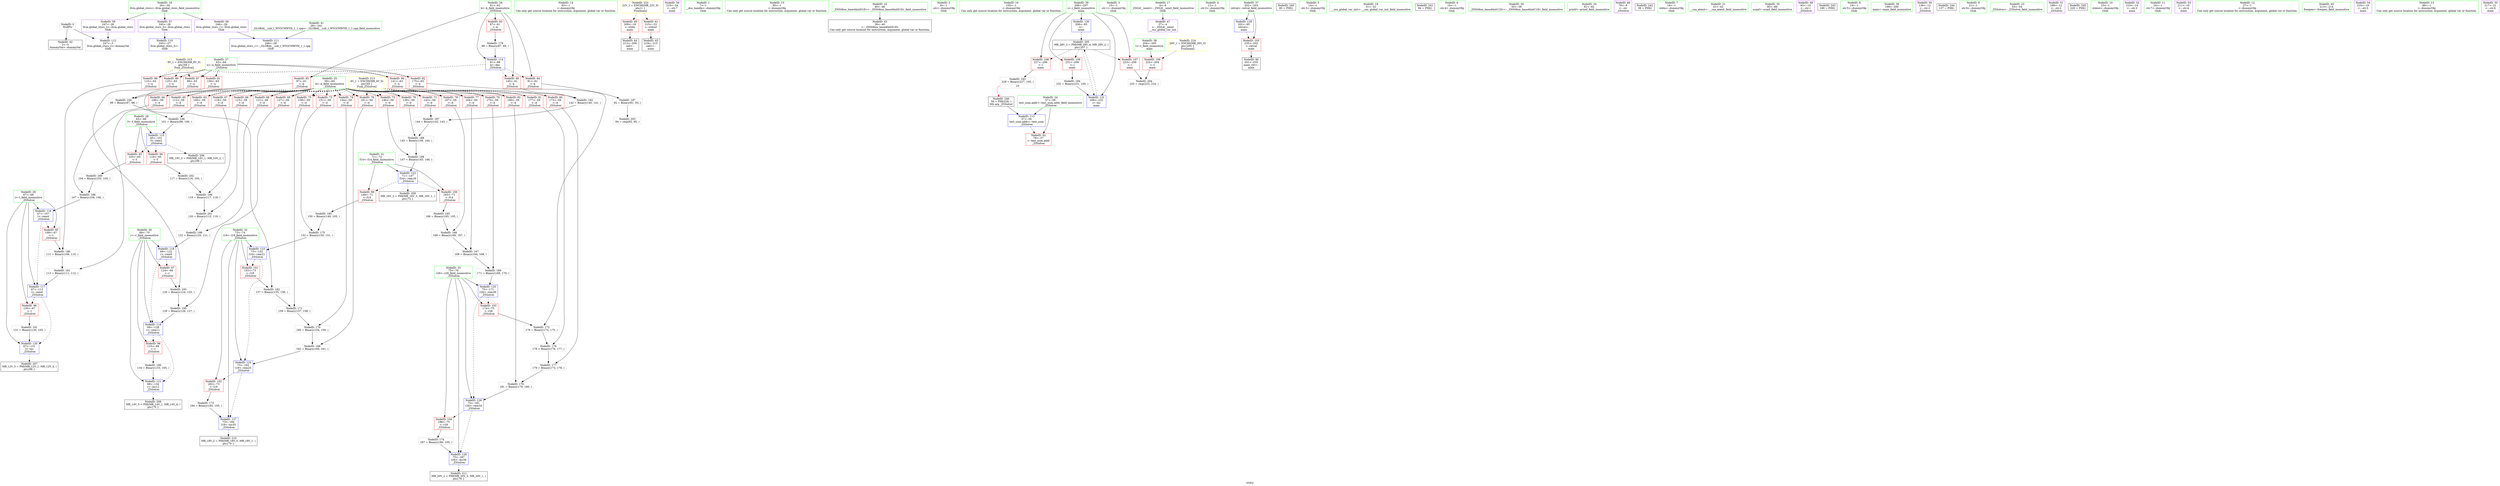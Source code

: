 digraph "SVFG" {
	label="SVFG";

	Node0x5652c8830f20 [shape=record,color=grey,label="{NodeID: 0\nNullPtr}"];
	Node0x5652c8830f20 -> Node0x5652c884b1c0[style=solid];
	Node0x5652c8830f20 -> Node0x5652c884c460[style=solid];
	Node0x5652c88550c0 [shape=record,color=grey,label="{NodeID: 180\n111 = Binary(109, 110, )\n}"];
	Node0x5652c88550c0 -> Node0x5652c8855240[style=solid];
	Node0x5652c884b7d0 [shape=record,color=red,label="{NodeID: 97\n124\<--69\n\<--r\n_Z5Solvei\n}"];
	Node0x5652c884b7d0 -> Node0x5652c884f0f0[style=solid];
	Node0x5652c8847be0 [shape=record,color=green,label="{NodeID: 14\n93\<--1\n\<--dummyObj\nCan only get source location for instruction, argument, global var or function.}"];
	Node0x5652c884f270 [shape=record,color=grey,label="{NodeID: 194\n99 = Binary(97, 98, )\n}"];
	Node0x5652c884f270 -> Node0x5652c884f570[style=solid];
	Node0x5652c884c360 [shape=record,color=blue,label="{NodeID: 111\n246\<--28\nllvm.global_ctors_1\<--_GLOBAL__sub_I_WYOCMWYH_1_1.cpp\nGlob }"];
	Node0x5652c884a570 [shape=record,color=green,label="{NodeID: 28\n65\<--66\nf\<--f_field_insensitive\n_Z5Solvei\n}"];
	Node0x5652c884a570 -> Node0x5652c884ec40[style=solid];
	Node0x5652c884a570 -> Node0x5652c884ed10[style=solid];
	Node0x5652c884a570 -> Node0x5652c8850ed0[style=solid];
	Node0x5652c8860790 [shape=record,color=black,label="{NodeID: 208\nMR_14V_5 = PHI(MR_14V_1, MR_14V_4, )\npts\{70 \}\n}"];
	Node0x5652c88516f0 [shape=record,color=blue,label="{NodeID: 125\n75\<--171\nr26\<--rem30\n_Z5Solvei\n}"];
	Node0x5652c88516f0 -> Node0x5652c884bcb0[style=dashed];
	Node0x5652c88516f0 -> Node0x5652c88517c0[style=dashed];
	Node0x5652c884b1c0 [shape=record,color=black,label="{NodeID: 42\n2\<--3\ndummyVal\<--dummyVal\n}"];
	Node0x5652c8862e90 [shape=record,color=yellow,style=double,label="{NodeID: 222\n22V_1 = ENCHI(MR_22V_0)\npts\{1 \}\nFun[main]}"];
	Node0x5652c8862e90 -> Node0x5652c884d170[style=dashed];
	Node0x5652c8862e90 -> Node0x5652c884d240[style=dashed];
	Node0x5652c884cda0 [shape=record,color=purple,label="{NodeID: 56\n219\<--24\n\<--.str.7\nmain\n}"];
	Node0x5652c884d990 [shape=record,color=red,label="{NodeID: 70\n139\<--59\n\<--d\n_Z5Solvei\n}"];
	Node0x5652c884d990 -> Node0x5652c8855cc0[style=solid];
	Node0x5652c8853d40 [shape=record,color=grey,label="{NodeID: 167\n169 = Binary(164, 168, )\n}"];
	Node0x5652c8853d40 -> Node0x5652c8854040[style=solid];
	Node0x5652c884e4f0 [shape=record,color=red,label="{NodeID: 84\n91\<--61\n\<--k\n_Z5Solvei\n}"];
	Node0x5652c884e4f0 -> Node0x5652c884f6f0[style=solid];
	Node0x5652c8830e30 [shape=record,color=green,label="{NodeID: 1\n7\<--1\n__dso_handle\<--dummyObj\nGlob }"];
	Node0x5652c8855240 [shape=record,color=grey,label="{NodeID: 181\n113 = Binary(111, 112, )\n}"];
	Node0x5652c8855240 -> Node0x5652c8851070[style=solid];
	Node0x5652c884b8a0 [shape=record,color=red,label="{NodeID: 98\n133\<--69\n\<--r\n_Z5Solvei\n}"];
	Node0x5652c884b8a0 -> Node0x5652c8855fc0[style=solid];
	Node0x5652c8849a10 [shape=record,color=green,label="{NodeID: 15\n95\<--1\n\<--dummyObj\nCan only get source location for instruction, argument, global var or function.}"];
	Node0x5652c884f3f0 [shape=record,color=grey,label="{NodeID: 195\n128 = Binary(126, 127, )\n}"];
	Node0x5652c884f3f0 -> Node0x5652c8851210[style=solid];
	Node0x5652c884c460 [shape=record,color=blue, style = dotted,label="{NodeID: 112\n247\<--3\nllvm.global_ctors_2\<--dummyVal\nGlob }"];
	Node0x5652c884a640 [shape=record,color=green,label="{NodeID: 29\n67\<--68\nl\<--l_field_insensitive\n_Z5Solvei\n}"];
	Node0x5652c884a640 -> Node0x5652c884ede0[style=solid];
	Node0x5652c884a640 -> Node0x5652c884b700[style=solid];
	Node0x5652c884a640 -> Node0x5652c8850fa0[style=solid];
	Node0x5652c884a640 -> Node0x5652c8851070[style=solid];
	Node0x5652c884a640 -> Node0x5652c88512e0[style=solid];
	Node0x5652c8860c90 [shape=record,color=black,label="{NodeID: 209\nMR_16V_2 = PHI(MR_16V_3, MR_16V_1, )\npts\{72 \}\n}"];
	Node0x5652c88517c0 [shape=record,color=blue,label="{NodeID: 126\n75\<--181\nr26\<--rem34\n_Z5Solvei\n}"];
	Node0x5652c88517c0 -> Node0x5652c884bd80[style=dashed];
	Node0x5652c88517c0 -> Node0x5652c8851960[style=dashed];
	Node0x5652c884b2c0 [shape=record,color=black,label="{NodeID: 43\n39\<--40\n\<--_ZNSt8ios_base4InitD1Ev\nCan only get source location for instruction, argument, global var or function.}"];
	Node0x5652c884ce70 [shape=record,color=purple,label="{NodeID: 57\n245\<--26\nllvm.global_ctors_0\<--llvm.global_ctors\nGlob }"];
	Node0x5652c884ce70 -> Node0x5652c884c260[style=solid];
	Node0x5652c884da60 [shape=record,color=red,label="{NodeID: 71\n143\<--59\n\<--d\n_Z5Solvei\n}"];
	Node0x5652c884da60 -> Node0x5652c8855b40[style=solid];
	Node0x5652c8853ec0 [shape=record,color=grey,label="{NodeID: 168\n162 = Binary(160, 161, )\n}"];
	Node0x5652c8853ec0 -> Node0x5652c8851620[style=solid];
	Node0x5652c884e5c0 [shape=record,color=red,label="{NodeID: 85\n97\<--61\n\<--k\n_Z5Solvei\n}"];
	Node0x5652c884e5c0 -> Node0x5652c884f270[style=solid];
	Node0x5652c883f8c0 [shape=record,color=green,label="{NodeID: 2\n8\<--1\n.str\<--dummyObj\nGlob }"];
	Node0x5652c88553c0 [shape=record,color=grey,label="{NodeID: 182\n157 = Binary(155, 156, )\n}"];
	Node0x5652c88553c0 -> Node0x5652c8854340[style=solid];
	Node0x5652c884b970 [shape=record,color=red,label="{NodeID: 99\n149\<--71\n\<--f14\n_Z5Solvei\n}"];
	Node0x5652c884b970 -> Node0x5652c8855840[style=solid];
	Node0x5652c8849aa0 [shape=record,color=green,label="{NodeID: 16\n105\<--1\n\<--dummyObj\nCan only get source location for instruction, argument, global var or function.}"];
	Node0x5652c884f570 [shape=record,color=grey,label="{NodeID: 196\n101 = Binary(99, 100, )\n}"];
	Node0x5652c884f570 -> Node0x5652c8850ed0[style=solid];
	Node0x5652c884c560 [shape=record,color=blue,label="{NodeID: 113\n57\<--56\ntest_num.addr\<--test_num\n_Z5Solvei\n}"];
	Node0x5652c884c560 -> Node0x5652c884d310[style=dashed];
	Node0x5652c884a710 [shape=record,color=green,label="{NodeID: 30\n69\<--70\nr\<--r_field_insensitive\n_Z5Solvei\n}"];
	Node0x5652c884a710 -> Node0x5652c884b7d0[style=solid];
	Node0x5652c884a710 -> Node0x5652c884b8a0[style=solid];
	Node0x5652c884a710 -> Node0x5652c8851140[style=solid];
	Node0x5652c884a710 -> Node0x5652c8851210[style=solid];
	Node0x5652c884a710 -> Node0x5652c88513b0[style=solid];
	Node0x5652c8861190 [shape=record,color=black,label="{NodeID: 210\nMR_18V_2 = PHI(MR_18V_5, MR_18V_1, )\npts\{74 \}\n}"];
	Node0x5652c8851890 [shape=record,color=blue,label="{NodeID: 127\n73\<--184\nl19\<--inc35\n_Z5Solvei\n}"];
	Node0x5652c8851890 -> Node0x5652c8861190[style=dashed];
	Node0x5652c884b3c0 [shape=record,color=black,label="{NodeID: 44\n212\<--209\ncall\<--\nmain\n}"];
	Node0x5652c8863080 [shape=record,color=yellow,style=double,label="{NodeID: 224\n26V_1 = ENCHI(MR_26V_0)\npts\{205 \}\nFun[main]}"];
	Node0x5652c8863080 -> Node0x5652c884bf20[style=dashed];
	Node0x5652c884cf70 [shape=record,color=purple,label="{NodeID: 58\n246\<--26\nllvm.global_ctors_1\<--llvm.global_ctors\nGlob }"];
	Node0x5652c884cf70 -> Node0x5652c884c360[style=solid];
	Node0x5652c884db30 [shape=record,color=red,label="{NodeID: 72\n146\<--59\n\<--d\n_Z5Solvei\n}"];
	Node0x5652c884db30 -> Node0x5652c8855e40[style=solid];
	Node0x5652c8854040 [shape=record,color=grey,label="{NodeID: 169\n171 = Binary(169, 170, )\n}"];
	Node0x5652c8854040 -> Node0x5652c88516f0[style=solid];
	Node0x5652c884e690 [shape=record,color=red,label="{NodeID: 86\n140\<--61\n\<--k\n_Z5Solvei\n}"];
	Node0x5652c884e690 -> Node0x5652c884ef70[style=solid];
	Node0x5652c883f950 [shape=record,color=green,label="{NodeID: 3\n10\<--1\n.str.1\<--dummyObj\nGlob }"];
	Node0x5652c8855540 [shape=record,color=grey,label="{NodeID: 183\n228 = Binary(227, 105, )\n|{<s0>10}}"];
	Node0x5652c8855540:s0 -> Node0x5652c886ce30[style=solid,color=red];
	Node0x5652c884ba40 [shape=record,color=red,label="{NodeID: 100\n165\<--71\n\<--f14\n_Z5Solvei\n}"];
	Node0x5652c884ba40 -> Node0x5652c8853a40[style=solid];
	Node0x5652c8849b30 [shape=record,color=green,label="{NodeID: 17\n4\<--6\n_ZStL8__ioinit\<--_ZStL8__ioinit_field_insensitive\nGlob }"];
	Node0x5652c8849b30 -> Node0x5652c884b630[style=solid];
	Node0x5652c884f6f0 [shape=record,color=grey,label="{NodeID: 197\n92 = Binary(91, 93, )\n}"];
	Node0x5652c884f6f0 -> Node0x5652c8858350[style=solid];
	Node0x5652c884c630 [shape=record,color=blue,label="{NodeID: 114\n61\<--88\nk\<--dec\n_Z5Solvei\n}"];
	Node0x5652c884c630 -> Node0x5652c884e4f0[style=dashed];
	Node0x5652c884c630 -> Node0x5652c884e5c0[style=dashed];
	Node0x5652c884c630 -> Node0x5652c884e690[style=dashed];
	Node0x5652c884a7e0 [shape=record,color=green,label="{NodeID: 31\n71\<--72\nf14\<--f14_field_insensitive\n_Z5Solvei\n}"];
	Node0x5652c884a7e0 -> Node0x5652c884b970[style=solid];
	Node0x5652c884a7e0 -> Node0x5652c884ba40[style=solid];
	Node0x5652c884a7e0 -> Node0x5652c8851480[style=solid];
	Node0x5652c8861690 [shape=record,color=black,label="{NodeID: 211\nMR_20V_2 = PHI(MR_20V_5, MR_20V_1, )\npts\{76 \}\n}"];
	Node0x5652c8851960 [shape=record,color=blue,label="{NodeID: 128\n75\<--187\nr26\<--inc36\n_Z5Solvei\n}"];
	Node0x5652c8851960 -> Node0x5652c8861690[style=dashed];
	Node0x5652c884b490 [shape=record,color=black,label="{NodeID: 45\n218\<--215\ncall1\<--\nmain\n}"];
	Node0x5652c884d070 [shape=record,color=purple,label="{NodeID: 59\n247\<--26\nllvm.global_ctors_2\<--llvm.global_ctors\nGlob }"];
	Node0x5652c884d070 -> Node0x5652c884c460[style=solid];
	Node0x5652c884dc00 [shape=record,color=red,label="{NodeID: 73\n151\<--59\n\<--d\n_Z5Solvei\n}"];
	Node0x5652c884dc00 -> Node0x5652c8854940[style=solid];
	Node0x5652c88541c0 [shape=record,color=grey,label="{NodeID: 170\n160 = Binary(154, 159, )\n}"];
	Node0x5652c88541c0 -> Node0x5652c8853ec0[style=solid];
	Node0x5652c884e760 [shape=record,color=red,label="{NodeID: 87\n98\<--63\n\<--n\n_Z5Solvei\n}"];
	Node0x5652c884e760 -> Node0x5652c884f270[style=solid];
	Node0x5652c883f9e0 [shape=record,color=green,label="{NodeID: 4\n12\<--1\n.str.2\<--dummyObj\nGlob }"];
	Node0x5652c88556c0 [shape=record,color=grey,label="{NodeID: 184\n232 = Binary(231, 105, )\n}"];
	Node0x5652c88556c0 -> Node0x5652c8851bd0[style=solid];
	Node0x5652c884bb10 [shape=record,color=red,label="{NodeID: 101\n155\<--73\n\<--l19\n_Z5Solvei\n}"];
	Node0x5652c884bb10 -> Node0x5652c88553c0[style=solid];
	Node0x5652c8849c30 [shape=record,color=green,label="{NodeID: 18\n26\<--30\nllvm.global_ctors\<--llvm.global_ctors_field_insensitive\nGlob }"];
	Node0x5652c8849c30 -> Node0x5652c884ce70[style=solid];
	Node0x5652c8849c30 -> Node0x5652c884cf70[style=solid];
	Node0x5652c8849c30 -> Node0x5652c884d070[style=solid];
	Node0x5652c884f870 [shape=record,color=grey,label="{NodeID: 198\n122 = Binary(120, 121, )\n}"];
	Node0x5652c884f870 -> Node0x5652c8851140[style=solid];
	Node0x5652c8850ed0 [shape=record,color=blue,label="{NodeID: 115\n65\<--101\nf\<--rem2\n_Z5Solvei\n}"];
	Node0x5652c8850ed0 -> Node0x5652c884ec40[style=dashed];
	Node0x5652c8850ed0 -> Node0x5652c884ed10[style=dashed];
	Node0x5652c8850ed0 -> Node0x5652c885fd90[style=dashed];
	Node0x5652c884a8b0 [shape=record,color=green,label="{NodeID: 32\n73\<--74\nl19\<--l19_field_insensitive\n_Z5Solvei\n}"];
	Node0x5652c884a8b0 -> Node0x5652c884bb10[style=solid];
	Node0x5652c884a8b0 -> Node0x5652c884bbe0[style=solid];
	Node0x5652c884a8b0 -> Node0x5652c8851550[style=solid];
	Node0x5652c884a8b0 -> Node0x5652c8851620[style=solid];
	Node0x5652c884a8b0 -> Node0x5652c8851890[style=solid];
	Node0x5652c8851a30 [shape=record,color=blue,label="{NodeID: 129\n202\<--95\nretval\<--\nmain\n}"];
	Node0x5652c8851a30 -> Node0x5652c884be50[style=dashed];
	Node0x5652c884b560 [shape=record,color=black,label="{NodeID: 46\n201\<--235\nmain_ret\<--\nmain\n}"];
	Node0x5652c884d170 [shape=record,color=red,label="{NodeID: 60\n209\<--18\n\<--stdin\nmain\n}"];
	Node0x5652c884d170 -> Node0x5652c884b3c0[style=solid];
	Node0x5652c886c830 [shape=record,color=black,label="{NodeID: 240\n80 = PHI()\n}"];
	Node0x5652c884dcd0 [shape=record,color=red,label="{NodeID: 74\n154\<--59\n\<--d\n_Z5Solvei\n}"];
	Node0x5652c884dcd0 -> Node0x5652c88541c0[style=solid];
	Node0x5652c8854340 [shape=record,color=grey,label="{NodeID: 171\n159 = Binary(157, 158, )\n}"];
	Node0x5652c8854340 -> Node0x5652c88541c0[style=solid];
	Node0x5652c884e830 [shape=record,color=red,label="{NodeID: 88\n110\<--63\n\<--n\n_Z5Solvei\n}"];
	Node0x5652c884e830 -> Node0x5652c88550c0[style=solid];
	Node0x5652c88475c0 [shape=record,color=green,label="{NodeID: 5\n14\<--1\n.str.3\<--dummyObj\nGlob }"];
	Node0x5652c8855840 [shape=record,color=grey,label="{NodeID: 185\n150 = Binary(149, 105, )\n}"];
	Node0x5652c8855840 -> Node0x5652c8854940[style=solid];
	Node0x5652c884bbe0 [shape=record,color=red,label="{NodeID: 102\n183\<--73\n\<--l19\n_Z5Solvei\n}"];
	Node0x5652c884bbe0 -> Node0x5652c8854640[style=solid];
	Node0x5652c8849d30 [shape=record,color=green,label="{NodeID: 19\n31\<--32\n__cxx_global_var_init\<--__cxx_global_var_init_field_insensitive\n}"];
	Node0x5652c884f9f0 [shape=record,color=grey,label="{NodeID: 199\n119 = Binary(117, 118, )\n}"];
	Node0x5652c884f9f0 -> Node0x5652c884fcf0[style=solid];
	Node0x5652c8850fa0 [shape=record,color=blue,label="{NodeID: 116\n67\<--107\nl\<--rem4\n_Z5Solvei\n}"];
	Node0x5652c8850fa0 -> Node0x5652c884ede0[style=dashed];
	Node0x5652c8850fa0 -> Node0x5652c8851070[style=dashed];
	Node0x5652c884a980 [shape=record,color=green,label="{NodeID: 33\n75\<--76\nr26\<--r26_field_insensitive\n_Z5Solvei\n}"];
	Node0x5652c884a980 -> Node0x5652c884bcb0[style=solid];
	Node0x5652c884a980 -> Node0x5652c884bd80[style=solid];
	Node0x5652c884a980 -> Node0x5652c88516f0[style=solid];
	Node0x5652c884a980 -> Node0x5652c88517c0[style=solid];
	Node0x5652c884a980 -> Node0x5652c8851960[style=solid];
	Node0x5652c88626b0 [shape=record,color=yellow,style=double,label="{NodeID: 213\n4V_1 = ENCHI(MR_4V_0)\npts\{60 \}\nFun[_Z5Solvei]}"];
	Node0x5652c88626b0 -> Node0x5652c884d3e0[style=dashed];
	Node0x5652c88626b0 -> Node0x5652c884d4b0[style=dashed];
	Node0x5652c88626b0 -> Node0x5652c884d580[style=dashed];
	Node0x5652c88626b0 -> Node0x5652c884d650[style=dashed];
	Node0x5652c88626b0 -> Node0x5652c884d720[style=dashed];
	Node0x5652c88626b0 -> Node0x5652c884d7f0[style=dashed];
	Node0x5652c88626b0 -> Node0x5652c884d8c0[style=dashed];
	Node0x5652c88626b0 -> Node0x5652c884d990[style=dashed];
	Node0x5652c88626b0 -> Node0x5652c884da60[style=dashed];
	Node0x5652c88626b0 -> Node0x5652c884db30[style=dashed];
	Node0x5652c88626b0 -> Node0x5652c884dc00[style=dashed];
	Node0x5652c88626b0 -> Node0x5652c884dcd0[style=dashed];
	Node0x5652c88626b0 -> Node0x5652c884dda0[style=dashed];
	Node0x5652c88626b0 -> Node0x5652c884de70[style=dashed];
	Node0x5652c88626b0 -> Node0x5652c884df40[style=dashed];
	Node0x5652c88626b0 -> Node0x5652c884e010[style=dashed];
	Node0x5652c88626b0 -> Node0x5652c884e0e0[style=dashed];
	Node0x5652c88626b0 -> Node0x5652c884e1b0[style=dashed];
	Node0x5652c88626b0 -> Node0x5652c884e280[style=dashed];
	Node0x5652c88626b0 -> Node0x5652c884e350[style=dashed];
	Node0x5652c8851b00 [shape=record,color=blue,label="{NodeID: 130\n206\<--95\ni\<--\nmain\n}"];
	Node0x5652c8851b00 -> Node0x5652c885f890[style=dashed];
	Node0x5652c884b630 [shape=record,color=purple,label="{NodeID: 47\n37\<--4\n\<--_ZStL8__ioinit\n__cxx_global_var_init\n}"];
	Node0x5652c884d240 [shape=record,color=red,label="{NodeID: 61\n215\<--23\n\<--stdout\nmain\n}"];
	Node0x5652c884d240 -> Node0x5652c884b490[style=solid];
	Node0x5652c886c930 [shape=record,color=black,label="{NodeID: 241\n84 = PHI()\n}"];
	Node0x5652c884dda0 [shape=record,color=red,label="{NodeID: 75\n158\<--59\n\<--d\n_Z5Solvei\n}"];
	Node0x5652c884dda0 -> Node0x5652c8854340[style=solid];
	Node0x5652c88544c0 [shape=record,color=grey,label="{NodeID: 172\n176 = Binary(174, 175, )\n}"];
	Node0x5652c88544c0 -> Node0x5652c8854f40[style=solid];
	Node0x5652c884e900 [shape=record,color=red,label="{NodeID: 89\n125\<--63\n\<--n\n_Z5Solvei\n}"];
	Node0x5652c884e900 -> Node0x5652c884f0f0[style=solid];
	Node0x5652c8847650 [shape=record,color=green,label="{NodeID: 6\n16\<--1\n.str.4\<--dummyObj\nGlob }"];
	Node0x5652c88559c0 [shape=record,color=grey,label="{NodeID: 186\n107 = Binary(104, 106, )\n}"];
	Node0x5652c88559c0 -> Node0x5652c8850fa0[style=solid];
	Node0x5652c884bcb0 [shape=record,color=red,label="{NodeID: 103\n174\<--75\n\<--r26\n_Z5Solvei\n}"];
	Node0x5652c884bcb0 -> Node0x5652c88544c0[style=solid];
	Node0x5652c8849e30 [shape=record,color=green,label="{NodeID: 20\n35\<--36\n_ZNSt8ios_base4InitC1Ev\<--_ZNSt8ios_base4InitC1Ev_field_insensitive\n}"];
	Node0x5652c884fb70 [shape=record,color=grey,label="{NodeID: 200\n104 = Binary(103, 105, )\n}"];
	Node0x5652c884fb70 -> Node0x5652c88559c0[style=solid];
	Node0x5652c8851070 [shape=record,color=blue,label="{NodeID: 117\n67\<--113\nl\<--rem6\n_Z5Solvei\n}"];
	Node0x5652c8851070 -> Node0x5652c884b700[style=dashed];
	Node0x5652c8851070 -> Node0x5652c88512e0[style=dashed];
	Node0x5652c884aa50 [shape=record,color=green,label="{NodeID: 34\n81\<--82\nprintf\<--printf_field_insensitive\n}"];
	Node0x5652c8851bd0 [shape=record,color=blue,label="{NodeID: 131\n206\<--232\ni\<--inc\nmain\n}"];
	Node0x5652c8851bd0 -> Node0x5652c885f890[style=dashed];
	Node0x5652c884c720 [shape=record,color=purple,label="{NodeID: 48\n79\<--8\n\<--.str\n_Z5Solvei\n}"];
	Node0x5652c884d310 [shape=record,color=red,label="{NodeID: 62\n78\<--57\n\<--test_num.addr\n_Z5Solvei\n}"];
	Node0x5652c886ca30 [shape=record,color=black,label="{NodeID: 242\n38 = PHI()\n}"];
	Node0x5652c884de70 [shape=record,color=red,label="{NodeID: 76\n161\<--59\n\<--d\n_Z5Solvei\n}"];
	Node0x5652c884de70 -> Node0x5652c8853ec0[style=solid];
	Node0x5652c8854640 [shape=record,color=grey,label="{NodeID: 173\n184 = Binary(183, 105, )\n}"];
	Node0x5652c8854640 -> Node0x5652c8851890[style=solid];
	Node0x5652c884e9d0 [shape=record,color=red,label="{NodeID: 90\n141\<--63\n\<--n\n_Z5Solvei\n}"];
	Node0x5652c884e9d0 -> Node0x5652c884ef70[style=solid];
	Node0x5652c88476e0 [shape=record,color=green,label="{NodeID: 7\n18\<--1\nstdin\<--dummyObj\nGlob }"];
	Node0x5652c8855b40 [shape=record,color=grey,label="{NodeID: 187\n144 = Binary(142, 143, )\n}"];
	Node0x5652c8855b40 -> Node0x5652c8855cc0[style=solid];
	Node0x5652c884bd80 [shape=record,color=red,label="{NodeID: 104\n186\<--75\n\<--r26\n_Z5Solvei\n}"];
	Node0x5652c884bd80 -> Node0x5652c88547c0[style=solid];
	Node0x5652c8849f30 [shape=record,color=green,label="{NodeID: 21\n41\<--42\n__cxa_atexit\<--__cxa_atexit_field_insensitive\n}"];
	Node0x5652c884fcf0 [shape=record,color=grey,label="{NodeID: 201\n120 = Binary(115, 119, )\n}"];
	Node0x5652c884fcf0 -> Node0x5652c884f870[style=solid];
	Node0x5652c8851140 [shape=record,color=blue,label="{NodeID: 118\n69\<--122\nr\<--rem9\n_Z5Solvei\n}"];
	Node0x5652c8851140 -> Node0x5652c884b7d0[style=dashed];
	Node0x5652c8851140 -> Node0x5652c8851210[style=dashed];
	Node0x5652c884ab50 [shape=record,color=green,label="{NodeID: 35\n85\<--86\nscanf\<--scanf_field_insensitive\n}"];
	Node0x5652c8862870 [shape=record,color=yellow,style=double,label="{NodeID: 215\n8V_1 = ENCHI(MR_8V_0)\npts\{64 \}\nFun[_Z5Solvei]}"];
	Node0x5652c8862870 -> Node0x5652c884e760[style=dashed];
	Node0x5652c8862870 -> Node0x5652c884e830[style=dashed];
	Node0x5652c8862870 -> Node0x5652c884e900[style=dashed];
	Node0x5652c8862870 -> Node0x5652c884e9d0[style=dashed];
	Node0x5652c8862870 -> Node0x5652c884eaa0[style=dashed];
	Node0x5652c8862870 -> Node0x5652c884eb70[style=dashed];
	Node0x5652c884c7f0 [shape=record,color=purple,label="{NodeID: 49\n83\<--10\n\<--.str.1\n_Z5Solvei\n}"];
	Node0x5652c884d3e0 [shape=record,color=red,label="{NodeID: 63\n100\<--59\n\<--d\n_Z5Solvei\n}"];
	Node0x5652c884d3e0 -> Node0x5652c884f570[style=solid];
	Node0x5652c886cb30 [shape=record,color=black,label="{NodeID: 243\n190 = PHI()\n}"];
	Node0x5652c884df40 [shape=record,color=red,label="{NodeID: 77\n164\<--59\n\<--d\n_Z5Solvei\n}"];
	Node0x5652c884df40 -> Node0x5652c8853d40[style=solid];
	Node0x5652c88547c0 [shape=record,color=grey,label="{NodeID: 174\n187 = Binary(186, 105, )\n}"];
	Node0x5652c88547c0 -> Node0x5652c8851960[style=solid];
	Node0x5652c884eaa0 [shape=record,color=red,label="{NodeID: 91\n156\<--63\n\<--n\n_Z5Solvei\n}"];
	Node0x5652c884eaa0 -> Node0x5652c88553c0[style=solid];
	Node0x5652c8847770 [shape=record,color=green,label="{NodeID: 8\n19\<--1\n.str.5\<--dummyObj\nGlob }"];
	Node0x5652c8855cc0 [shape=record,color=grey,label="{NodeID: 188\n145 = Binary(139, 144, )\n}"];
	Node0x5652c8855cc0 -> Node0x5652c8855e40[style=solid];
	Node0x5652c884be50 [shape=record,color=red,label="{NodeID: 105\n235\<--202\n\<--retval\nmain\n}"];
	Node0x5652c884be50 -> Node0x5652c884b560[style=solid];
	Node0x5652c884a030 [shape=record,color=green,label="{NodeID: 22\n40\<--46\n_ZNSt8ios_base4InitD1Ev\<--_ZNSt8ios_base4InitD1Ev_field_insensitive\n}"];
	Node0x5652c884a030 -> Node0x5652c884b2c0[style=solid];
	Node0x5652c8858210 [shape=record,color=grey,label="{NodeID: 202\n117 = Binary(116, 105, )\n}"];
	Node0x5652c8858210 -> Node0x5652c884f9f0[style=solid];
	Node0x5652c8851210 [shape=record,color=blue,label="{NodeID: 119\n69\<--128\nr\<--rem11\n_Z5Solvei\n}"];
	Node0x5652c8851210 -> Node0x5652c884b8a0[style=dashed];
	Node0x5652c8851210 -> Node0x5652c88513b0[style=dashed];
	Node0x5652c884ac50 [shape=record,color=green,label="{NodeID: 36\n199\<--200\nmain\<--main_field_insensitive\n}"];
	Node0x5652c884c8c0 [shape=record,color=purple,label="{NodeID: 50\n136\<--12\n\<--.str.2\n_Z5Solvei\n}"];
	Node0x5652c884d4b0 [shape=record,color=red,label="{NodeID: 64\n106\<--59\n\<--d\n_Z5Solvei\n}"];
	Node0x5652c884d4b0 -> Node0x5652c88559c0[style=solid];
	Node0x5652c886cc30 [shape=record,color=black,label="{NodeID: 244\n137 = PHI()\n}"];
	Node0x5652c884e010 [shape=record,color=red,label="{NodeID: 78\n167\<--59\n\<--d\n_Z5Solvei\n}"];
	Node0x5652c884e010 -> Node0x5652c8853bc0[style=solid];
	Node0x5652c8854940 [shape=record,color=grey,label="{NodeID: 175\n152 = Binary(150, 151, )\n}"];
	Node0x5652c8854940 -> Node0x5652c8851550[style=solid];
	Node0x5652c884eb70 [shape=record,color=red,label="{NodeID: 92\n175\<--63\n\<--n\n_Z5Solvei\n}"];
	Node0x5652c884eb70 -> Node0x5652c88544c0[style=solid];
	Node0x5652c8847800 [shape=record,color=green,label="{NodeID: 9\n21\<--1\n.str.6\<--dummyObj\nGlob }"];
	Node0x5652c8855e40 [shape=record,color=grey,label="{NodeID: 189\n147 = Binary(145, 146, )\n}"];
	Node0x5652c8855e40 -> Node0x5652c8851480[style=solid];
	Node0x5652c884bf20 [shape=record,color=red,label="{NodeID: 106\n224\<--204\n\<--t\nmain\n}"];
	Node0x5652c884bf20 -> Node0x5652c88584d0[style=solid];
	Node0x5652c884a130 [shape=record,color=green,label="{NodeID: 23\n53\<--54\n_Z5Solvei\<--_Z5Solvei_field_insensitive\n}"];
	Node0x5652c8858350 [shape=record,color=grey,label="{NodeID: 203\n94 = cmp(92, 95, )\n}"];
	Node0x5652c88512e0 [shape=record,color=blue,label="{NodeID: 120\n67\<--131\nl\<--inc\n_Z5Solvei\n}"];
	Node0x5652c88512e0 -> Node0x5652c8860290[style=dashed];
	Node0x5652c884ad50 [shape=record,color=green,label="{NodeID: 37\n202\<--203\nretval\<--retval_field_insensitive\nmain\n}"];
	Node0x5652c884ad50 -> Node0x5652c884be50[style=solid];
	Node0x5652c884ad50 -> Node0x5652c8851a30[style=solid];
	Node0x5652c884c990 [shape=record,color=purple,label="{NodeID: 51\n189\<--12\n\<--.str.2\n_Z5Solvei\n}"];
	Node0x5652c884d580 [shape=record,color=red,label="{NodeID: 65\n112\<--59\n\<--d\n_Z5Solvei\n}"];
	Node0x5652c884d580 -> Node0x5652c8855240[style=solid];
	Node0x5652c886cd30 [shape=record,color=black,label="{NodeID: 245\n220 = PHI()\n}"];
	Node0x5652c884e0e0 [shape=record,color=red,label="{NodeID: 79\n170\<--59\n\<--d\n_Z5Solvei\n}"];
	Node0x5652c884e0e0 -> Node0x5652c8854040[style=solid];
	Node0x5652c8854ac0 [shape=record,color=grey,label="{NodeID: 176\n181 = Binary(179, 180, )\n}"];
	Node0x5652c8854ac0 -> Node0x5652c88517c0[style=solid];
	Node0x5652c884ec40 [shape=record,color=red,label="{NodeID: 93\n103\<--65\n\<--f\n_Z5Solvei\n}"];
	Node0x5652c884ec40 -> Node0x5652c884fb70[style=solid];
	Node0x5652c8847890 [shape=record,color=green,label="{NodeID: 10\n23\<--1\nstdout\<--dummyObj\nGlob }"];
	Node0x5652c8855fc0 [shape=record,color=grey,label="{NodeID: 190\n134 = Binary(133, 105, )\n}"];
	Node0x5652c8855fc0 -> Node0x5652c88513b0[style=solid];
	Node0x5652c884bff0 [shape=record,color=red,label="{NodeID: 107\n223\<--206\n\<--i\nmain\n}"];
	Node0x5652c884bff0 -> Node0x5652c88584d0[style=solid];
	Node0x5652c884a230 [shape=record,color=green,label="{NodeID: 24\n57\<--58\ntest_num.addr\<--test_num.addr_field_insensitive\n_Z5Solvei\n}"];
	Node0x5652c884a230 -> Node0x5652c884d310[style=solid];
	Node0x5652c884a230 -> Node0x5652c884c560[style=solid];
	Node0x5652c88584d0 [shape=record,color=grey,label="{NodeID: 204\n225 = cmp(223, 224, )\n}"];
	Node0x5652c88513b0 [shape=record,color=blue,label="{NodeID: 121\n69\<--134\nr\<--inc12\n_Z5Solvei\n}"];
	Node0x5652c88513b0 -> Node0x5652c8860790[style=dashed];
	Node0x5652c884ae20 [shape=record,color=green,label="{NodeID: 38\n204\<--205\nt\<--t_field_insensitive\nmain\n}"];
	Node0x5652c884ae20 -> Node0x5652c884bf20[style=solid];
	Node0x5652c884ca60 [shape=record,color=purple,label="{NodeID: 52\n210\<--14\n\<--.str.3\nmain\n}"];
	Node0x5652c884d650 [shape=record,color=red,label="{NodeID: 66\n115\<--59\n\<--d\n_Z5Solvei\n}"];
	Node0x5652c884d650 -> Node0x5652c884fcf0[style=solid];
	Node0x5652c886ce30 [shape=record,color=black,label="{NodeID: 246\n56 = PHI(228, )\n0th arg _Z5Solvei }"];
	Node0x5652c886ce30 -> Node0x5652c884c560[style=solid];
	Node0x5652c884e1b0 [shape=record,color=red,label="{NodeID: 80\n173\<--59\n\<--d\n_Z5Solvei\n}"];
	Node0x5652c884e1b0 -> Node0x5652c8854c40[style=solid];
	Node0x5652c8854c40 [shape=record,color=grey,label="{NodeID: 177\n179 = Binary(173, 178, )\n}"];
	Node0x5652c8854c40 -> Node0x5652c8854ac0[style=solid];
	Node0x5652c884ed10 [shape=record,color=red,label="{NodeID: 94\n116\<--65\n\<--f\n_Z5Solvei\n}"];
	Node0x5652c884ed10 -> Node0x5652c8858210[style=solid];
	Node0x5652c8847920 [shape=record,color=green,label="{NodeID: 11\n24\<--1\n.str.7\<--dummyObj\nGlob }"];
	Node0x5652c8856140 [shape=record,color=grey,label="{NodeID: 191\n131 = Binary(130, 105, )\n}"];
	Node0x5652c8856140 -> Node0x5652c88512e0[style=solid];
	Node0x5652c884c0c0 [shape=record,color=red,label="{NodeID: 108\n227\<--206\n\<--i\nmain\n}"];
	Node0x5652c884c0c0 -> Node0x5652c8855540[style=solid];
	Node0x5652c884a300 [shape=record,color=green,label="{NodeID: 25\n59\<--60\nd\<--d_field_insensitive\n_Z5Solvei\n}"];
	Node0x5652c884a300 -> Node0x5652c884d3e0[style=solid];
	Node0x5652c884a300 -> Node0x5652c884d4b0[style=solid];
	Node0x5652c884a300 -> Node0x5652c884d580[style=solid];
	Node0x5652c884a300 -> Node0x5652c884d650[style=solid];
	Node0x5652c884a300 -> Node0x5652c884d720[style=solid];
	Node0x5652c884a300 -> Node0x5652c884d7f0[style=solid];
	Node0x5652c884a300 -> Node0x5652c884d8c0[style=solid];
	Node0x5652c884a300 -> Node0x5652c884d990[style=solid];
	Node0x5652c884a300 -> Node0x5652c884da60[style=solid];
	Node0x5652c884a300 -> Node0x5652c884db30[style=solid];
	Node0x5652c884a300 -> Node0x5652c884dc00[style=solid];
	Node0x5652c884a300 -> Node0x5652c884dcd0[style=solid];
	Node0x5652c884a300 -> Node0x5652c884dda0[style=solid];
	Node0x5652c884a300 -> Node0x5652c884de70[style=solid];
	Node0x5652c884a300 -> Node0x5652c884df40[style=solid];
	Node0x5652c884a300 -> Node0x5652c884e010[style=solid];
	Node0x5652c884a300 -> Node0x5652c884e0e0[style=solid];
	Node0x5652c884a300 -> Node0x5652c884e1b0[style=solid];
	Node0x5652c884a300 -> Node0x5652c884e280[style=solid];
	Node0x5652c884a300 -> Node0x5652c884e350[style=solid];
	Node0x5652c885f890 [shape=record,color=black,label="{NodeID: 205\nMR_28V_3 = PHI(MR_28V_4, MR_28V_2, )\npts\{207 \}\n}"];
	Node0x5652c885f890 -> Node0x5652c884bff0[style=dashed];
	Node0x5652c885f890 -> Node0x5652c884c0c0[style=dashed];
	Node0x5652c885f890 -> Node0x5652c884c190[style=dashed];
	Node0x5652c885f890 -> Node0x5652c8851bd0[style=dashed];
	Node0x5652c8851480 [shape=record,color=blue,label="{NodeID: 122\n71\<--147\nf14\<--rem18\n_Z5Solvei\n}"];
	Node0x5652c8851480 -> Node0x5652c884b970[style=dashed];
	Node0x5652c8851480 -> Node0x5652c884ba40[style=dashed];
	Node0x5652c8851480 -> Node0x5652c8860c90[style=dashed];
	Node0x5652c884aef0 [shape=record,color=green,label="{NodeID: 39\n206\<--207\ni\<--i_field_insensitive\nmain\n}"];
	Node0x5652c884aef0 -> Node0x5652c884bff0[style=solid];
	Node0x5652c884aef0 -> Node0x5652c884c0c0[style=solid];
	Node0x5652c884aef0 -> Node0x5652c884c190[style=solid];
	Node0x5652c884aef0 -> Node0x5652c8851b00[style=solid];
	Node0x5652c884aef0 -> Node0x5652c8851bd0[style=solid];
	Node0x5652c884cb30 [shape=record,color=purple,label="{NodeID: 53\n211\<--16\n\<--.str.4\nmain\n}"];
	Node0x5652c884d720 [shape=record,color=red,label="{NodeID: 67\n118\<--59\n\<--d\n_Z5Solvei\n}"];
	Node0x5652c884d720 -> Node0x5652c884f9f0[style=solid];
	Node0x5652c884e280 [shape=record,color=red,label="{NodeID: 81\n177\<--59\n\<--d\n_Z5Solvei\n}"];
	Node0x5652c884e280 -> Node0x5652c8854f40[style=solid];
	Node0x5652c8854dc0 [shape=record,color=grey,label="{NodeID: 178\n88 = Binary(87, 89, )\n}"];
	Node0x5652c8854dc0 -> Node0x5652c884c630[style=solid];
	Node0x5652c884ede0 [shape=record,color=red,label="{NodeID: 95\n109\<--67\n\<--l\n_Z5Solvei\n}"];
	Node0x5652c884ede0 -> Node0x5652c88550c0[style=solid];
	Node0x5652c88479e0 [shape=record,color=green,label="{NodeID: 12\n27\<--1\n\<--dummyObj\nCan only get source location for instruction, argument, global var or function.}"];
	Node0x5652c884ef70 [shape=record,color=grey,label="{NodeID: 192\n142 = Binary(140, 141, )\n}"];
	Node0x5652c884ef70 -> Node0x5652c8855b40[style=solid];
	Node0x5652c884c190 [shape=record,color=red,label="{NodeID: 109\n231\<--206\n\<--i\nmain\n}"];
	Node0x5652c884c190 -> Node0x5652c88556c0[style=solid];
	Node0x5652c884a3d0 [shape=record,color=green,label="{NodeID: 26\n61\<--62\nk\<--k_field_insensitive\n_Z5Solvei\n}"];
	Node0x5652c884a3d0 -> Node0x5652c884e420[style=solid];
	Node0x5652c884a3d0 -> Node0x5652c884e4f0[style=solid];
	Node0x5652c884a3d0 -> Node0x5652c884e5c0[style=solid];
	Node0x5652c884a3d0 -> Node0x5652c884e690[style=solid];
	Node0x5652c884a3d0 -> Node0x5652c884c630[style=solid];
	Node0x5652c885fd90 [shape=record,color=black,label="{NodeID: 206\nMR_10V_3 = PHI(MR_10V_1, MR_10V_2, )\npts\{66 \}\n}"];
	Node0x5652c8851550 [shape=record,color=blue,label="{NodeID: 123\n73\<--152\nl19\<--rem21\n_Z5Solvei\n}"];
	Node0x5652c8851550 -> Node0x5652c884bb10[style=dashed];
	Node0x5652c8851550 -> Node0x5652c8851620[style=dashed];
	Node0x5652c884afc0 [shape=record,color=green,label="{NodeID: 40\n213\<--214\nfreopen\<--freopen_field_insensitive\n}"];
	Node0x5652c884cc00 [shape=record,color=purple,label="{NodeID: 54\n216\<--19\n\<--.str.5\nmain\n}"];
	Node0x5652c884d7f0 [shape=record,color=red,label="{NodeID: 68\n121\<--59\n\<--d\n_Z5Solvei\n}"];
	Node0x5652c884d7f0 -> Node0x5652c884f870[style=solid];
	Node0x5652c8853a40 [shape=record,color=grey,label="{NodeID: 165\n166 = Binary(165, 105, )\n}"];
	Node0x5652c8853a40 -> Node0x5652c8853bc0[style=solid];
	Node0x5652c884e350 [shape=record,color=red,label="{NodeID: 82\n180\<--59\n\<--d\n_Z5Solvei\n}"];
	Node0x5652c884e350 -> Node0x5652c8854ac0[style=solid];
	Node0x5652c8854f40 [shape=record,color=grey,label="{NodeID: 179\n178 = Binary(176, 177, )\n}"];
	Node0x5652c8854f40 -> Node0x5652c8854c40[style=solid];
	Node0x5652c884b700 [shape=record,color=red,label="{NodeID: 96\n130\<--67\n\<--l\n_Z5Solvei\n}"];
	Node0x5652c884b700 -> Node0x5652c8856140[style=solid];
	Node0x5652c8847ae0 [shape=record,color=green,label="{NodeID: 13\n89\<--1\n\<--dummyObj\nCan only get source location for instruction, argument, global var or function.}"];
	Node0x5652c884f0f0 [shape=record,color=grey,label="{NodeID: 193\n126 = Binary(124, 125, )\n}"];
	Node0x5652c884f0f0 -> Node0x5652c884f3f0[style=solid];
	Node0x5652c884c260 [shape=record,color=blue,label="{NodeID: 110\n245\<--27\nllvm.global_ctors_0\<--\nGlob }"];
	Node0x5652c884a4a0 [shape=record,color=green,label="{NodeID: 27\n63\<--64\nn\<--n_field_insensitive\n_Z5Solvei\n}"];
	Node0x5652c884a4a0 -> Node0x5652c884e760[style=solid];
	Node0x5652c884a4a0 -> Node0x5652c884e830[style=solid];
	Node0x5652c884a4a0 -> Node0x5652c884e900[style=solid];
	Node0x5652c884a4a0 -> Node0x5652c884e9d0[style=solid];
	Node0x5652c884a4a0 -> Node0x5652c884eaa0[style=solid];
	Node0x5652c884a4a0 -> Node0x5652c884eb70[style=solid];
	Node0x5652c8860290 [shape=record,color=black,label="{NodeID: 207\nMR_12V_5 = PHI(MR_12V_1, MR_12V_4, )\npts\{68 \}\n}"];
	Node0x5652c8851620 [shape=record,color=blue,label="{NodeID: 124\n73\<--162\nl19\<--rem25\n_Z5Solvei\n}"];
	Node0x5652c8851620 -> Node0x5652c884bbe0[style=dashed];
	Node0x5652c8851620 -> Node0x5652c8851890[style=dashed];
	Node0x5652c884b0c0 [shape=record,color=green,label="{NodeID: 41\n28\<--241\n_GLOBAL__sub_I_WYOCMWYH_1_1.cpp\<--_GLOBAL__sub_I_WYOCMWYH_1_1.cpp_field_insensitive\n}"];
	Node0x5652c884b0c0 -> Node0x5652c884c360[style=solid];
	Node0x5652c884ccd0 [shape=record,color=purple,label="{NodeID: 55\n217\<--21\n\<--.str.6\nmain\n}"];
	Node0x5652c884d8c0 [shape=record,color=red,label="{NodeID: 69\n127\<--59\n\<--d\n_Z5Solvei\n}"];
	Node0x5652c884d8c0 -> Node0x5652c884f3f0[style=solid];
	Node0x5652c8853bc0 [shape=record,color=grey,label="{NodeID: 166\n168 = Binary(166, 167, )\n}"];
	Node0x5652c8853bc0 -> Node0x5652c8853d40[style=solid];
	Node0x5652c884e420 [shape=record,color=red,label="{NodeID: 83\n87\<--61\n\<--k\n_Z5Solvei\n}"];
	Node0x5652c884e420 -> Node0x5652c8854dc0[style=solid];
}
